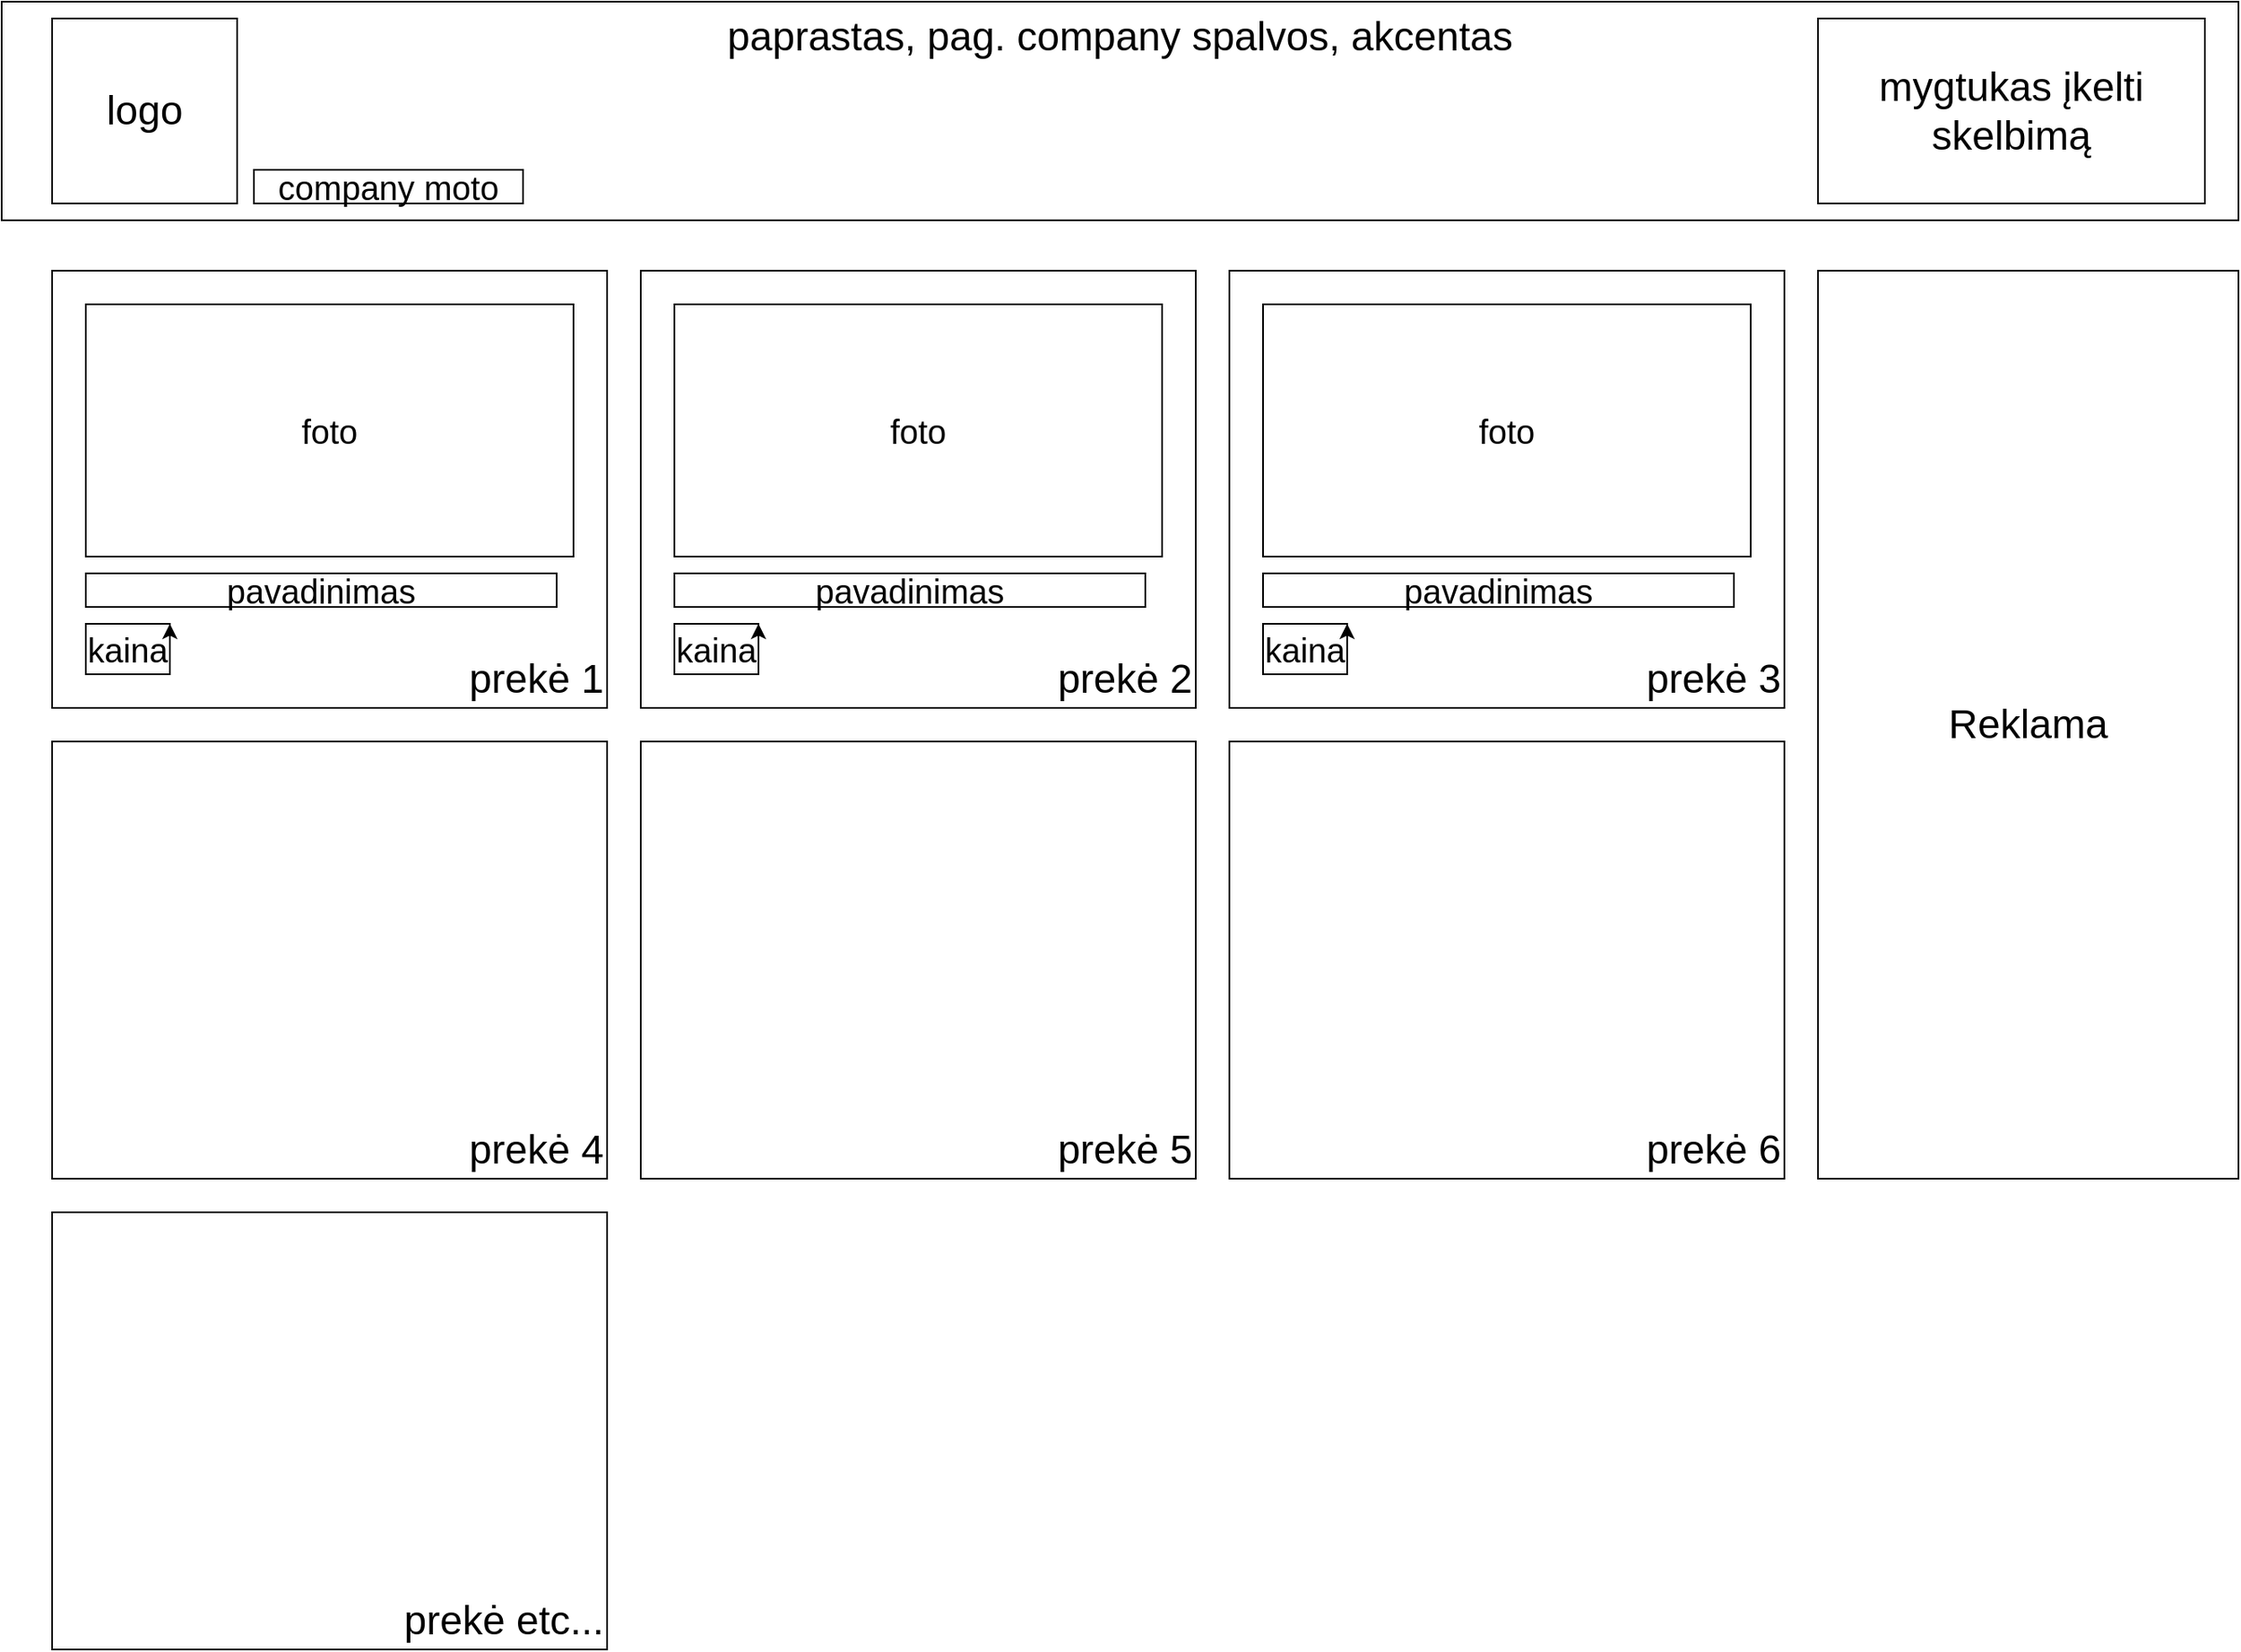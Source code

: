 <mxfile version="23.1.2" type="device">
  <diagram name="Puslapis-1" id="d5Ivp64zMSfrEiWDQcPp">
    <mxGraphModel dx="2993" dy="1118" grid="1" gridSize="10" guides="1" tooltips="1" connect="1" arrows="1" fold="1" page="1" pageScale="1" pageWidth="827" pageHeight="1169" math="0" shadow="0">
      <root>
        <mxCell id="0" />
        <mxCell id="1" parent="0" />
        <mxCell id="EqiUGb3ChVjZd1bb5MCV-14" value="&lt;font style=&quot;font-size: 24px;&quot;&gt;paprastas, pag. company spalvos, akcentas&lt;/font&gt;" style="rounded=0;whiteSpace=wrap;html=1;verticalAlign=top;" vertex="1" parent="1">
          <mxGeometry width="1330" height="130" as="geometry" />
        </mxCell>
        <mxCell id="EqiUGb3ChVjZd1bb5MCV-1" value="&lt;font style=&quot;font-size: 24px;&quot;&gt;logo&lt;/font&gt;" style="rounded=0;whiteSpace=wrap;html=1;" vertex="1" parent="1">
          <mxGeometry x="30" y="10" width="110" height="110" as="geometry" />
        </mxCell>
        <mxCell id="EqiUGb3ChVjZd1bb5MCV-3" value="&lt;font style=&quot;font-size: 24px;&quot;&gt;prekė 1&lt;/font&gt;" style="rounded=0;whiteSpace=wrap;html=1;verticalAlign=bottom;align=right;" vertex="1" parent="1">
          <mxGeometry x="30" y="160" width="330" height="260" as="geometry" />
        </mxCell>
        <mxCell id="EqiUGb3ChVjZd1bb5MCV-11" value="&lt;font style=&quot;font-size: 20px;&quot;&gt;foto&lt;/font&gt;" style="rounded=0;whiteSpace=wrap;html=1;" vertex="1" parent="1">
          <mxGeometry x="50" y="180" width="290" height="150" as="geometry" />
        </mxCell>
        <mxCell id="EqiUGb3ChVjZd1bb5MCV-12" value="&lt;font style=&quot;font-size: 20px;&quot;&gt;pavadinimas&lt;/font&gt;" style="rounded=0;whiteSpace=wrap;html=1;" vertex="1" parent="1">
          <mxGeometry x="50" y="340" width="280" height="20" as="geometry" />
        </mxCell>
        <mxCell id="EqiUGb3ChVjZd1bb5MCV-13" value="&lt;font style=&quot;font-size: 20px;&quot;&gt;kaina&lt;/font&gt;" style="rounded=0;whiteSpace=wrap;html=1;" vertex="1" parent="1">
          <mxGeometry x="50" y="370" width="50" height="30" as="geometry" />
        </mxCell>
        <mxCell id="EqiUGb3ChVjZd1bb5MCV-15" value="&lt;font style=&quot;font-size: 20px;&quot;&gt;company moto&lt;/font&gt;" style="rounded=0;whiteSpace=wrap;html=1;" vertex="1" parent="1">
          <mxGeometry x="150" y="100" width="160" height="20" as="geometry" />
        </mxCell>
        <mxCell id="EqiUGb3ChVjZd1bb5MCV-17" value="&lt;font style=&quot;font-size: 24px;&quot;&gt;Reklama&lt;/font&gt;" style="rounded=0;whiteSpace=wrap;html=1;" vertex="1" parent="1">
          <mxGeometry x="1080" y="160" width="250" height="540" as="geometry" />
        </mxCell>
        <mxCell id="EqiUGb3ChVjZd1bb5MCV-21" value="&lt;font style=&quot;font-size: 24px;&quot;&gt;mygtukas įkelti skelbimą&lt;/font&gt;" style="rounded=0;whiteSpace=wrap;html=1;" vertex="1" parent="1">
          <mxGeometry x="1080" y="10" width="230" height="110" as="geometry" />
        </mxCell>
        <mxCell id="EqiUGb3ChVjZd1bb5MCV-22" style="edgeStyle=orthogonalEdgeStyle;rounded=0;orthogonalLoop=1;jettySize=auto;html=1;exitX=1;exitY=0.5;exitDx=0;exitDy=0;entryX=1;entryY=0;entryDx=0;entryDy=0;" edge="1" parent="1" source="EqiUGb3ChVjZd1bb5MCV-13" target="EqiUGb3ChVjZd1bb5MCV-13">
          <mxGeometry relative="1" as="geometry" />
        </mxCell>
        <mxCell id="EqiUGb3ChVjZd1bb5MCV-23" value="&lt;font style=&quot;font-size: 24px;&quot;&gt;prekė 2&lt;/font&gt;" style="rounded=0;whiteSpace=wrap;html=1;verticalAlign=bottom;align=right;" vertex="1" parent="1">
          <mxGeometry x="380" y="160" width="330" height="260" as="geometry" />
        </mxCell>
        <mxCell id="EqiUGb3ChVjZd1bb5MCV-24" value="&lt;font style=&quot;font-size: 20px;&quot;&gt;foto&lt;/font&gt;" style="rounded=0;whiteSpace=wrap;html=1;" vertex="1" parent="1">
          <mxGeometry x="400" y="180" width="290" height="150" as="geometry" />
        </mxCell>
        <mxCell id="EqiUGb3ChVjZd1bb5MCV-25" value="&lt;font style=&quot;font-size: 20px;&quot;&gt;pavadinimas&lt;/font&gt;" style="rounded=0;whiteSpace=wrap;html=1;" vertex="1" parent="1">
          <mxGeometry x="400" y="340" width="280" height="20" as="geometry" />
        </mxCell>
        <mxCell id="EqiUGb3ChVjZd1bb5MCV-26" value="&lt;font style=&quot;font-size: 20px;&quot;&gt;kaina&lt;/font&gt;" style="rounded=0;whiteSpace=wrap;html=1;" vertex="1" parent="1">
          <mxGeometry x="400" y="370" width="50" height="30" as="geometry" />
        </mxCell>
        <mxCell id="EqiUGb3ChVjZd1bb5MCV-27" style="edgeStyle=orthogonalEdgeStyle;rounded=0;orthogonalLoop=1;jettySize=auto;html=1;exitX=1;exitY=0.5;exitDx=0;exitDy=0;entryX=1;entryY=0;entryDx=0;entryDy=0;" edge="1" parent="1" source="EqiUGb3ChVjZd1bb5MCV-26" target="EqiUGb3ChVjZd1bb5MCV-26">
          <mxGeometry relative="1" as="geometry" />
        </mxCell>
        <mxCell id="EqiUGb3ChVjZd1bb5MCV-28" value="&lt;font style=&quot;font-size: 24px;&quot;&gt;prekė 3&lt;/font&gt;" style="rounded=0;whiteSpace=wrap;html=1;verticalAlign=bottom;align=right;" vertex="1" parent="1">
          <mxGeometry x="730" y="160" width="330" height="260" as="geometry" />
        </mxCell>
        <mxCell id="EqiUGb3ChVjZd1bb5MCV-29" value="&lt;font style=&quot;font-size: 20px;&quot;&gt;foto&lt;/font&gt;" style="rounded=0;whiteSpace=wrap;html=1;" vertex="1" parent="1">
          <mxGeometry x="750" y="180" width="290" height="150" as="geometry" />
        </mxCell>
        <mxCell id="EqiUGb3ChVjZd1bb5MCV-30" value="&lt;font style=&quot;font-size: 20px;&quot;&gt;pavadinimas&lt;/font&gt;" style="rounded=0;whiteSpace=wrap;html=1;" vertex="1" parent="1">
          <mxGeometry x="750" y="340" width="280" height="20" as="geometry" />
        </mxCell>
        <mxCell id="EqiUGb3ChVjZd1bb5MCV-31" value="&lt;font style=&quot;font-size: 20px;&quot;&gt;kaina&lt;/font&gt;" style="rounded=0;whiteSpace=wrap;html=1;" vertex="1" parent="1">
          <mxGeometry x="750" y="370" width="50" height="30" as="geometry" />
        </mxCell>
        <mxCell id="EqiUGb3ChVjZd1bb5MCV-32" style="edgeStyle=orthogonalEdgeStyle;rounded=0;orthogonalLoop=1;jettySize=auto;html=1;exitX=1;exitY=0.5;exitDx=0;exitDy=0;entryX=1;entryY=0;entryDx=0;entryDy=0;" edge="1" parent="1" source="EqiUGb3ChVjZd1bb5MCV-31" target="EqiUGb3ChVjZd1bb5MCV-31">
          <mxGeometry relative="1" as="geometry" />
        </mxCell>
        <mxCell id="EqiUGb3ChVjZd1bb5MCV-33" value="&lt;font style=&quot;font-size: 24px;&quot;&gt;prekė 4&lt;/font&gt;" style="rounded=0;whiteSpace=wrap;html=1;verticalAlign=bottom;align=right;" vertex="1" parent="1">
          <mxGeometry x="30" y="440" width="330" height="260" as="geometry" />
        </mxCell>
        <mxCell id="EqiUGb3ChVjZd1bb5MCV-34" value="&lt;font style=&quot;font-size: 24px;&quot;&gt;prekė 5&lt;/font&gt;" style="rounded=0;whiteSpace=wrap;html=1;verticalAlign=bottom;align=right;" vertex="1" parent="1">
          <mxGeometry x="380" y="440" width="330" height="260" as="geometry" />
        </mxCell>
        <mxCell id="EqiUGb3ChVjZd1bb5MCV-35" value="&lt;font style=&quot;font-size: 24px;&quot;&gt;prekė 6&lt;/font&gt;" style="rounded=0;whiteSpace=wrap;html=1;verticalAlign=bottom;align=right;" vertex="1" parent="1">
          <mxGeometry x="730" y="440" width="330" height="260" as="geometry" />
        </mxCell>
        <mxCell id="EqiUGb3ChVjZd1bb5MCV-36" value="&lt;font style=&quot;font-size: 24px;&quot;&gt;prekė etc...&lt;/font&gt;" style="rounded=0;whiteSpace=wrap;html=1;verticalAlign=bottom;align=right;" vertex="1" parent="1">
          <mxGeometry x="30" y="720" width="330" height="260" as="geometry" />
        </mxCell>
      </root>
    </mxGraphModel>
  </diagram>
</mxfile>
